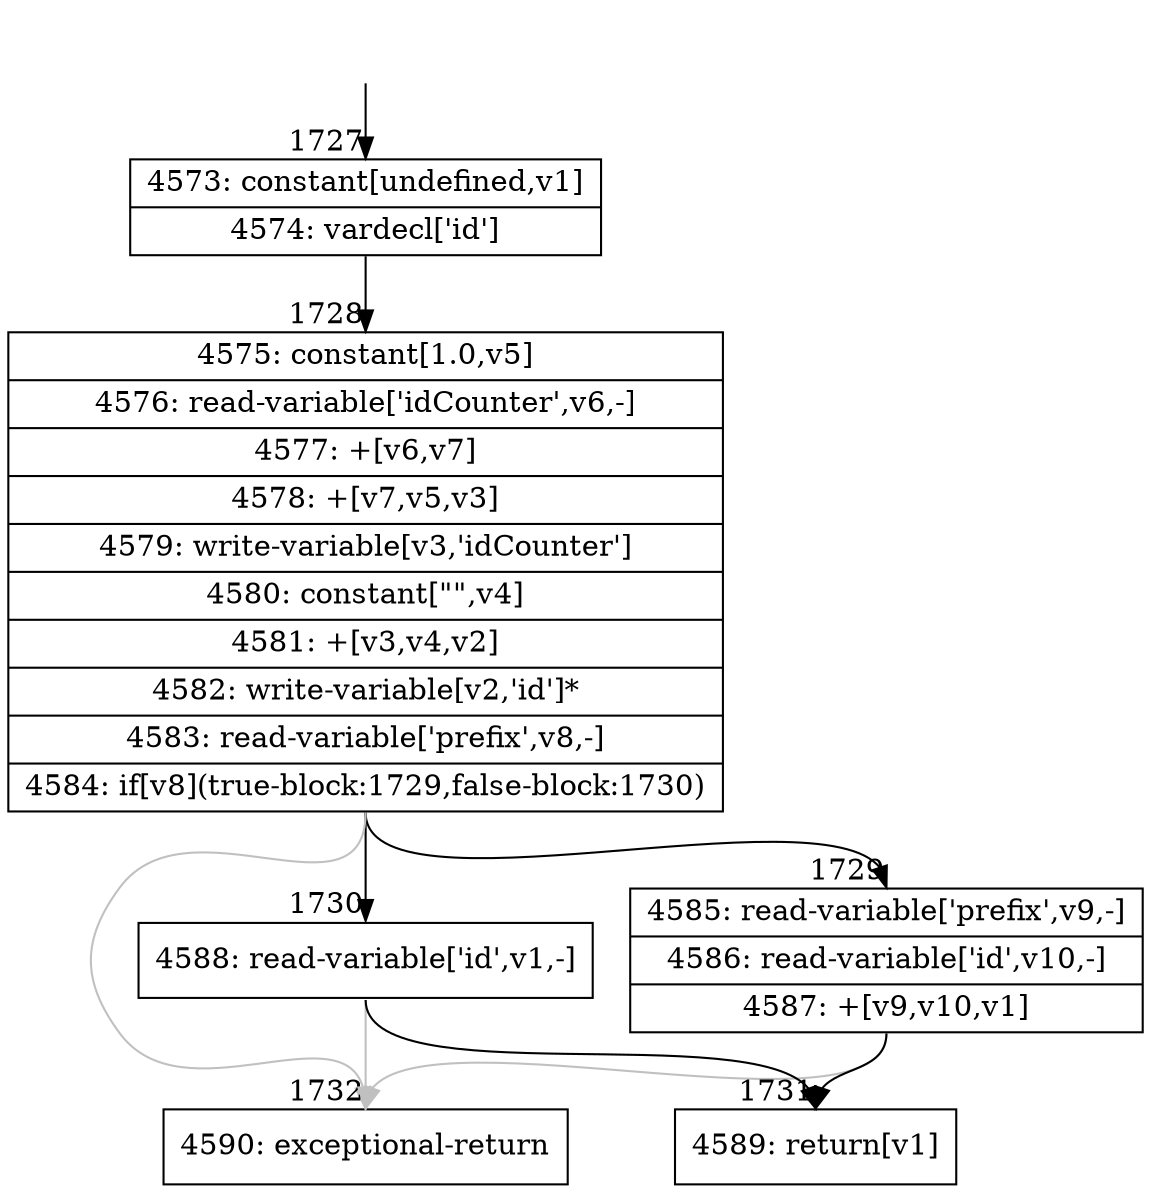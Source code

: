 digraph {
rankdir="TD"
BB_entry151[shape=none,label=""];
BB_entry151 -> BB1727 [tailport=s, headport=n, headlabel="    1727"]
BB1727 [shape=record label="{4573: constant[undefined,v1]|4574: vardecl['id']}" ] 
BB1727 -> BB1728 [tailport=s, headport=n, headlabel="      1728"]
BB1728 [shape=record label="{4575: constant[1.0,v5]|4576: read-variable['idCounter',v6,-]|4577: +[v6,v7]|4578: +[v7,v5,v3]|4579: write-variable[v3,'idCounter']|4580: constant[\"\",v4]|4581: +[v3,v4,v2]|4582: write-variable[v2,'id']*|4583: read-variable['prefix',v8,-]|4584: if[v8](true-block:1729,false-block:1730)}" ] 
BB1728 -> BB1729 [tailport=s, headport=n, headlabel="      1729"]
BB1728 -> BB1730 [tailport=s, headport=n, headlabel="      1730"]
BB1728 -> BB1732 [tailport=s, headport=n, color=gray, headlabel="      1732"]
BB1729 [shape=record label="{4585: read-variable['prefix',v9,-]|4586: read-variable['id',v10,-]|4587: +[v9,v10,v1]}" ] 
BB1729 -> BB1731 [tailport=s, headport=n, headlabel="      1731"]
BB1729 -> BB1732 [tailport=s, headport=n, color=gray]
BB1730 [shape=record label="{4588: read-variable['id',v1,-]}" ] 
BB1730 -> BB1731 [tailport=s, headport=n]
BB1730 -> BB1732 [tailport=s, headport=n, color=gray]
BB1731 [shape=record label="{4589: return[v1]}" ] 
BB1732 [shape=record label="{4590: exceptional-return}" ] 
//#$~ 1419
}
